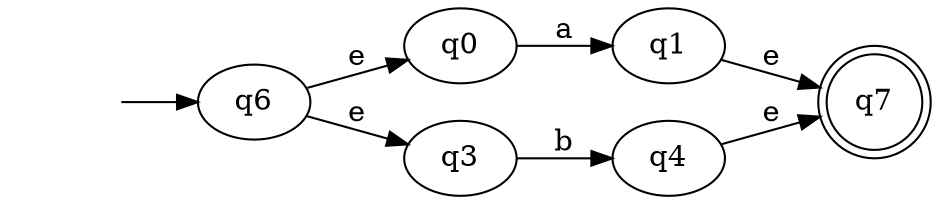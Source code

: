 digraph g{
	rankdir=LR
	-1[style="invis"];
	-1->"q6";
	"q6"->"q0"[label="e"];
	"q6"->"q3"[label="e"];
	"q0"->"q1"[label="a"];
	"q1"->"q7"[label="e"];
	"q3"->"q4"[label="b"];
	"q4"->"q7"[label="e"];
	"q7"[shape="doublecircle"];
}